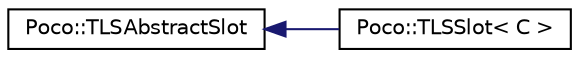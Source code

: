 digraph "Graphical Class Hierarchy"
{
 // LATEX_PDF_SIZE
  edge [fontname="Helvetica",fontsize="10",labelfontname="Helvetica",labelfontsize="10"];
  node [fontname="Helvetica",fontsize="10",shape=record];
  rankdir="LR";
  Node0 [label="Poco::TLSAbstractSlot",height=0.2,width=0.4,color="black", fillcolor="white", style="filled",URL="$classPoco_1_1TLSAbstractSlot.html",tooltip=" "];
  Node0 -> Node1 [dir="back",color="midnightblue",fontsize="10",style="solid",fontname="Helvetica"];
  Node1 [label="Poco::TLSSlot\< C \>",height=0.2,width=0.4,color="black", fillcolor="white", style="filled",URL="$classPoco_1_1TLSSlot.html",tooltip=" "];
}
